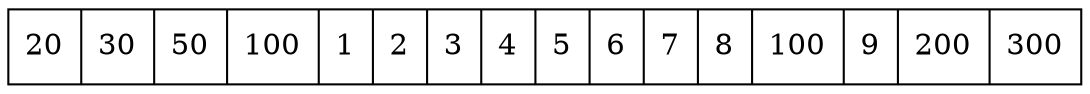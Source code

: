digraph G{ node [shape = record ];
 rankdir=LR;X[label="{ 20|30|50|100|1|2|3|4|5|6|7|8|100|9|200|300}"]}
